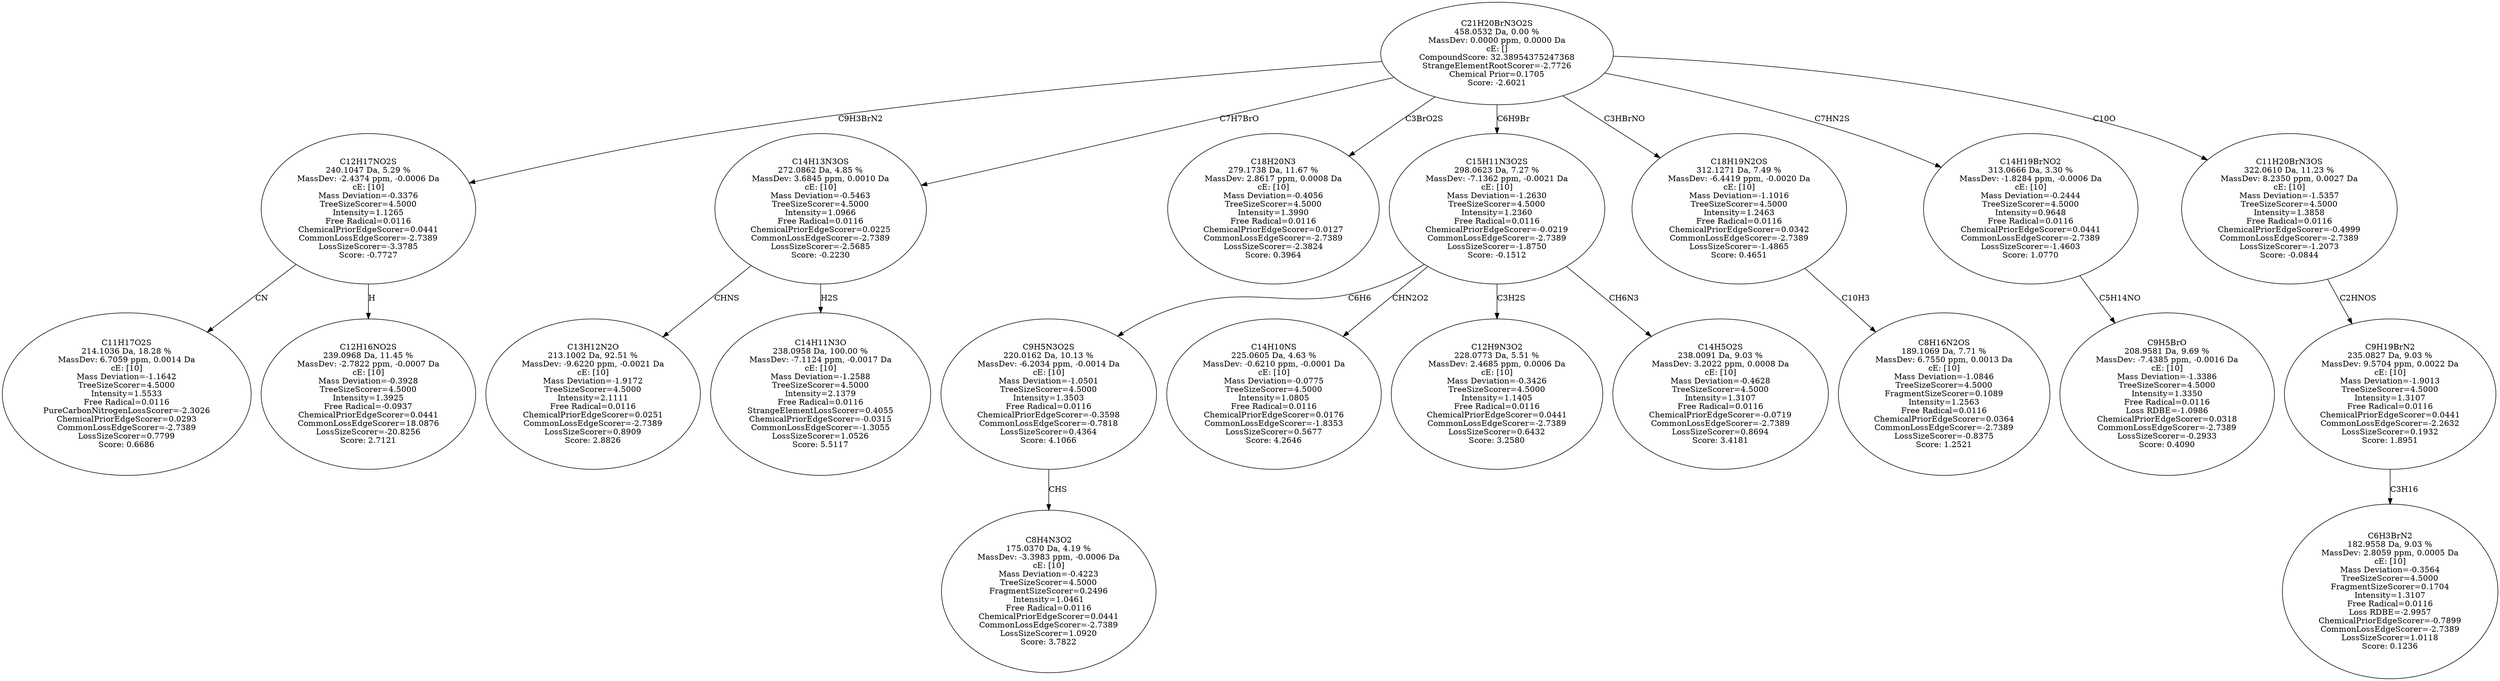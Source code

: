 strict digraph {
v1 [label="C11H17O2S\n214.1036 Da, 18.28 %\nMassDev: 6.7059 ppm, 0.0014 Da\ncE: [10]\nMass Deviation=-1.1642\nTreeSizeScorer=4.5000\nIntensity=1.5533\nFree Radical=0.0116\nPureCarbonNitrogenLossScorer=-2.3026\nChemicalPriorEdgeScorer=0.0293\nCommonLossEdgeScorer=-2.7389\nLossSizeScorer=0.7799\nScore: 0.6686"];
v2 [label="C12H16NO2S\n239.0968 Da, 11.45 %\nMassDev: -2.7822 ppm, -0.0007 Da\ncE: [10]\nMass Deviation=-0.3928\nTreeSizeScorer=4.5000\nIntensity=1.3925\nFree Radical=-0.0937\nChemicalPriorEdgeScorer=0.0441\nCommonLossEdgeScorer=18.0876\nLossSizeScorer=-20.8256\nScore: 2.7121"];
v3 [label="C12H17NO2S\n240.1047 Da, 5.29 %\nMassDev: -2.4374 ppm, -0.0006 Da\ncE: [10]\nMass Deviation=-0.3376\nTreeSizeScorer=4.5000\nIntensity=1.1265\nFree Radical=0.0116\nChemicalPriorEdgeScorer=0.0441\nCommonLossEdgeScorer=-2.7389\nLossSizeScorer=-3.3785\nScore: -0.7727"];
v4 [label="C13H12N2O\n213.1002 Da, 92.51 %\nMassDev: -9.6220 ppm, -0.0021 Da\ncE: [10]\nMass Deviation=-1.9172\nTreeSizeScorer=4.5000\nIntensity=2.1111\nFree Radical=0.0116\nChemicalPriorEdgeScorer=0.0251\nCommonLossEdgeScorer=-2.7389\nLossSizeScorer=0.8909\nScore: 2.8826"];
v5 [label="C14H11N3O\n238.0958 Da, 100.00 %\nMassDev: -7.1124 ppm, -0.0017 Da\ncE: [10]\nMass Deviation=-1.2588\nTreeSizeScorer=4.5000\nIntensity=2.1379\nFree Radical=0.0116\nStrangeElementLossScorer=0.4055\nChemicalPriorEdgeScorer=-0.0315\nCommonLossEdgeScorer=-1.3055\nLossSizeScorer=1.0526\nScore: 5.5117"];
v6 [label="C14H13N3OS\n272.0862 Da, 4.85 %\nMassDev: 3.6845 ppm, 0.0010 Da\ncE: [10]\nMass Deviation=-0.5463\nTreeSizeScorer=4.5000\nIntensity=1.0966\nFree Radical=0.0116\nChemicalPriorEdgeScorer=0.0225\nCommonLossEdgeScorer=-2.7389\nLossSizeScorer=-2.5685\nScore: -0.2230"];
v7 [label="C18H20N3\n279.1738 Da, 11.67 %\nMassDev: 2.8617 ppm, 0.0008 Da\ncE: [10]\nMass Deviation=-0.4056\nTreeSizeScorer=4.5000\nIntensity=1.3990\nFree Radical=0.0116\nChemicalPriorEdgeScorer=0.0127\nCommonLossEdgeScorer=-2.7389\nLossSizeScorer=-2.3824\nScore: 0.3964"];
v8 [label="C8H4N3O2\n175.0370 Da, 4.19 %\nMassDev: -3.3983 ppm, -0.0006 Da\ncE: [10]\nMass Deviation=-0.4223\nTreeSizeScorer=4.5000\nFragmentSizeScorer=0.2496\nIntensity=1.0461\nFree Radical=0.0116\nChemicalPriorEdgeScorer=0.0441\nCommonLossEdgeScorer=-2.7389\nLossSizeScorer=1.0920\nScore: 3.7822"];
v9 [label="C9H5N3O2S\n220.0162 Da, 10.13 %\nMassDev: -6.2034 ppm, -0.0014 Da\ncE: [10]\nMass Deviation=-1.0501\nTreeSizeScorer=4.5000\nIntensity=1.3503\nFree Radical=0.0116\nChemicalPriorEdgeScorer=-0.3598\nCommonLossEdgeScorer=-0.7818\nLossSizeScorer=0.4364\nScore: 4.1066"];
v10 [label="C14H10NS\n225.0605 Da, 4.63 %\nMassDev: -0.6210 ppm, -0.0001 Da\ncE: [10]\nMass Deviation=-0.0775\nTreeSizeScorer=4.5000\nIntensity=1.0805\nFree Radical=0.0116\nChemicalPriorEdgeScorer=0.0176\nCommonLossEdgeScorer=-1.8353\nLossSizeScorer=0.5677\nScore: 4.2646"];
v11 [label="C12H9N3O2\n228.0773 Da, 5.51 %\nMassDev: 2.4685 ppm, 0.0006 Da\ncE: [10]\nMass Deviation=-0.3426\nTreeSizeScorer=4.5000\nIntensity=1.1405\nFree Radical=0.0116\nChemicalPriorEdgeScorer=0.0441\nCommonLossEdgeScorer=-2.7389\nLossSizeScorer=0.6432\nScore: 3.2580"];
v12 [label="C14H5O2S\n238.0091 Da, 9.03 %\nMassDev: 3.2022 ppm, 0.0008 Da\ncE: [10]\nMass Deviation=-0.4628\nTreeSizeScorer=4.5000\nIntensity=1.3107\nFree Radical=0.0116\nChemicalPriorEdgeScorer=-0.0719\nCommonLossEdgeScorer=-2.7389\nLossSizeScorer=0.8694\nScore: 3.4181"];
v13 [label="C15H11N3O2S\n298.0623 Da, 7.27 %\nMassDev: -7.1362 ppm, -0.0021 Da\ncE: [10]\nMass Deviation=-1.2630\nTreeSizeScorer=4.5000\nIntensity=1.2360\nFree Radical=0.0116\nChemicalPriorEdgeScorer=-0.0219\nCommonLossEdgeScorer=-2.7389\nLossSizeScorer=-1.8750\nScore: -0.1512"];
v14 [label="C8H16N2OS\n189.1069 Da, 7.71 %\nMassDev: 6.7550 ppm, 0.0013 Da\ncE: [10]\nMass Deviation=-1.0846\nTreeSizeScorer=4.5000\nFragmentSizeScorer=0.1089\nIntensity=1.2563\nFree Radical=0.0116\nChemicalPriorEdgeScorer=0.0364\nCommonLossEdgeScorer=-2.7389\nLossSizeScorer=-0.8375\nScore: 1.2521"];
v15 [label="C18H19N2OS\n312.1271 Da, 7.49 %\nMassDev: -6.4419 ppm, -0.0020 Da\ncE: [10]\nMass Deviation=-1.1016\nTreeSizeScorer=4.5000\nIntensity=1.2463\nFree Radical=0.0116\nChemicalPriorEdgeScorer=0.0342\nCommonLossEdgeScorer=-2.7389\nLossSizeScorer=-1.4865\nScore: 0.4651"];
v16 [label="C9H5BrO\n208.9581 Da, 9.69 %\nMassDev: -7.4385 ppm, -0.0016 Da\ncE: [10]\nMass Deviation=-1.3386\nTreeSizeScorer=4.5000\nIntensity=1.3350\nFree Radical=0.0116\nLoss RDBE=-1.0986\nChemicalPriorEdgeScorer=0.0318\nCommonLossEdgeScorer=-2.7389\nLossSizeScorer=-0.2933\nScore: 0.4090"];
v17 [label="C14H19BrNO2\n313.0666 Da, 3.30 %\nMassDev: -1.8284 ppm, -0.0006 Da\ncE: [10]\nMass Deviation=-0.2444\nTreeSizeScorer=4.5000\nIntensity=0.9648\nFree Radical=0.0116\nChemicalPriorEdgeScorer=0.0441\nCommonLossEdgeScorer=-2.7389\nLossSizeScorer=-1.4603\nScore: 1.0770"];
v18 [label="C6H3BrN2\n182.9558 Da, 9.03 %\nMassDev: 2.8059 ppm, 0.0005 Da\ncE: [10]\nMass Deviation=-0.3564\nTreeSizeScorer=4.5000\nFragmentSizeScorer=0.1704\nIntensity=1.3107\nFree Radical=0.0116\nLoss RDBE=-2.9957\nChemicalPriorEdgeScorer=-0.7899\nCommonLossEdgeScorer=-2.7389\nLossSizeScorer=1.0118\nScore: 0.1236"];
v19 [label="C9H19BrN2\n235.0827 Da, 9.03 %\nMassDev: 9.5704 ppm, 0.0022 Da\ncE: [10]\nMass Deviation=-1.9013\nTreeSizeScorer=4.5000\nIntensity=1.3107\nFree Radical=0.0116\nChemicalPriorEdgeScorer=0.0441\nCommonLossEdgeScorer=-2.2632\nLossSizeScorer=0.1932\nScore: 1.8951"];
v20 [label="C11H20BrN3OS\n322.0610 Da, 11.23 %\nMassDev: 8.2350 ppm, 0.0027 Da\ncE: [10]\nMass Deviation=-1.5357\nTreeSizeScorer=4.5000\nIntensity=1.3858\nFree Radical=0.0116\nChemicalPriorEdgeScorer=-0.4999\nCommonLossEdgeScorer=-2.7389\nLossSizeScorer=-1.2073\nScore: -0.0844"];
v21 [label="C21H20BrN3O2S\n458.0532 Da, 0.00 %\nMassDev: 0.0000 ppm, 0.0000 Da\ncE: []\nCompoundScore: 32.38954375247368\nStrangeElementRootScorer=-2.7726\nChemical Prior=0.1705\nScore: -2.6021"];
v3 -> v1 [label="CN"];
v3 -> v2 [label="H"];
v21 -> v3 [label="C9H3BrN2"];
v6 -> v4 [label="CHNS"];
v6 -> v5 [label="H2S"];
v21 -> v6 [label="C7H7BrO"];
v21 -> v7 [label="C3BrO2S"];
v9 -> v8 [label="CHS"];
v13 -> v9 [label="C6H6"];
v13 -> v10 [label="CHN2O2"];
v13 -> v11 [label="C3H2S"];
v13 -> v12 [label="CH6N3"];
v21 -> v13 [label="C6H9Br"];
v15 -> v14 [label="C10H3"];
v21 -> v15 [label="C3HBrNO"];
v17 -> v16 [label="C5H14NO"];
v21 -> v17 [label="C7HN2S"];
v19 -> v18 [label="C3H16"];
v20 -> v19 [label="C2HNOS"];
v21 -> v20 [label="C10O"];
}